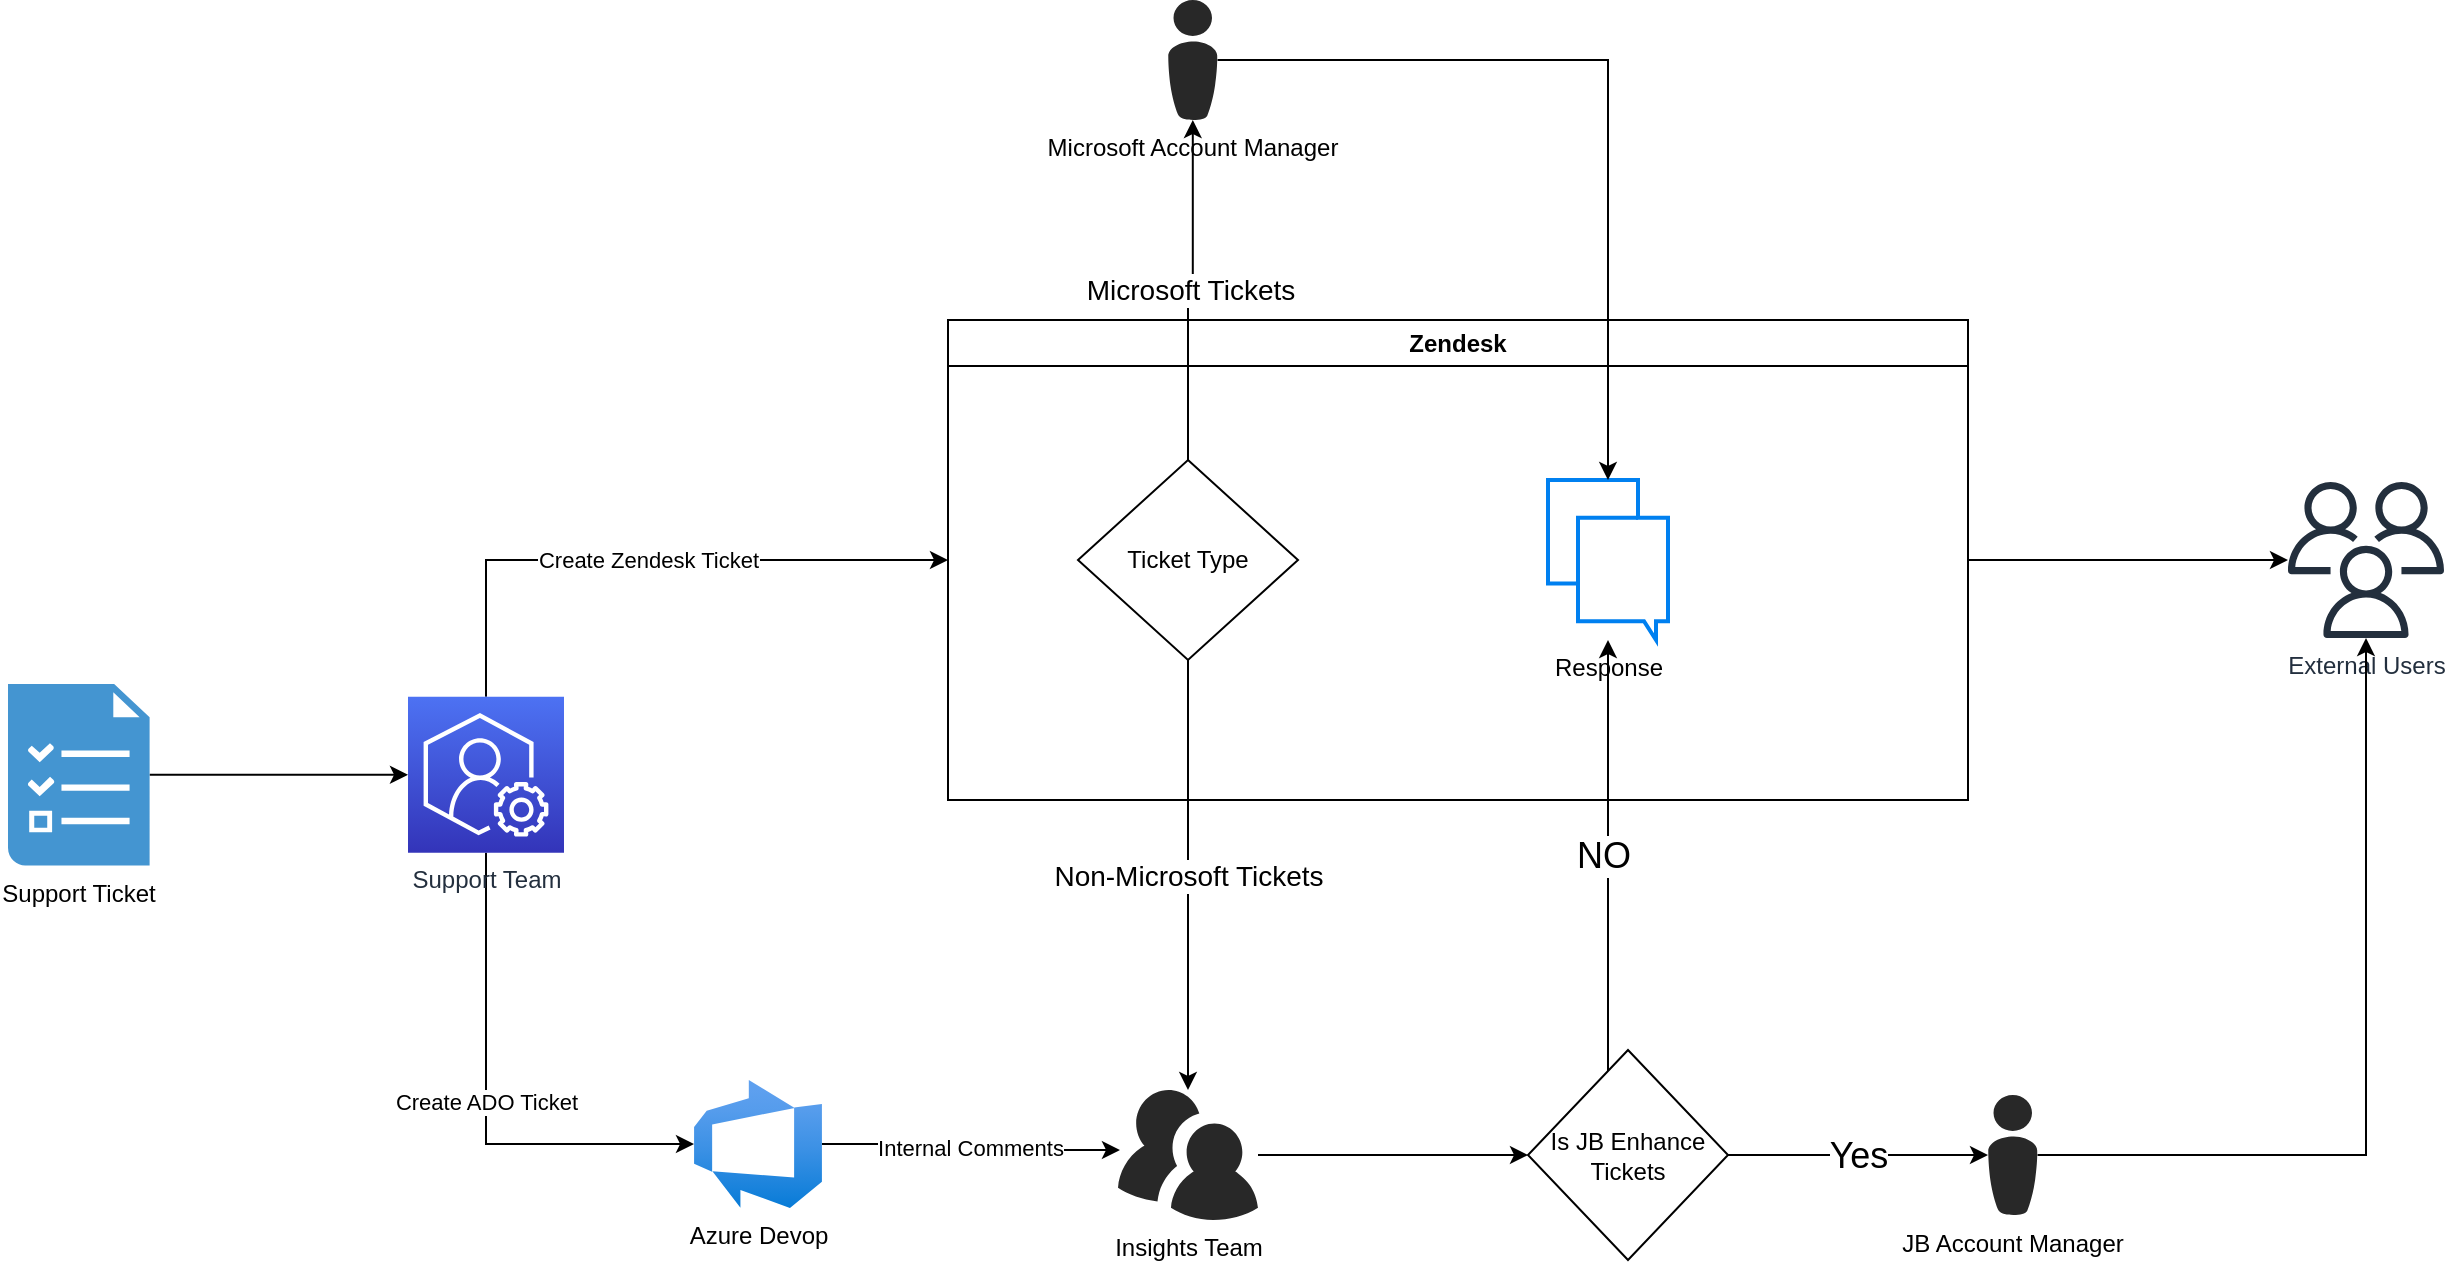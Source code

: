 <mxfile version="21.6.6" type="github">
  <diagram name="Page-1" id="j8XDTk1O6crs8ro1E1MK">
    <mxGraphModel dx="1674" dy="1900" grid="1" gridSize="10" guides="1" tooltips="1" connect="1" arrows="1" fold="1" page="1" pageScale="1" pageWidth="850" pageHeight="1100" math="0" shadow="0">
      <root>
        <mxCell id="0" />
        <mxCell id="1" parent="0" />
        <mxCell id="67bRHwtYdP7saROfKDs8-5" style="edgeStyle=orthogonalEdgeStyle;rounded=0;orthogonalLoop=1;jettySize=auto;html=1;" edge="1" parent="1" source="67bRHwtYdP7saROfKDs8-4" target="67bRHwtYdP7saROfKDs8-7">
          <mxGeometry relative="1" as="geometry">
            <mxPoint x="250" y="323.7" as="targetPoint" />
          </mxGeometry>
        </mxCell>
        <mxCell id="67bRHwtYdP7saROfKDs8-4" value="Support Ticket" style="shadow=0;dashed=0;html=1;strokeColor=none;fillColor=#4495D1;labelPosition=center;verticalLabelPosition=bottom;verticalAlign=top;align=center;outlineConnect=0;shape=mxgraph.veeam.tasks;" vertex="1" parent="1">
          <mxGeometry x="50" y="282" width="70.8" height="90.8" as="geometry" />
        </mxCell>
        <mxCell id="67bRHwtYdP7saROfKDs8-9" value="Create ADO Ticket" style="edgeStyle=orthogonalEdgeStyle;rounded=0;orthogonalLoop=1;jettySize=auto;html=1;" edge="1" parent="1" source="67bRHwtYdP7saROfKDs8-7" target="67bRHwtYdP7saROfKDs8-8">
          <mxGeometry relative="1" as="geometry">
            <Array as="points">
              <mxPoint x="289" y="512" />
            </Array>
          </mxGeometry>
        </mxCell>
        <mxCell id="67bRHwtYdP7saROfKDs8-11" value="Create Zendesk Ticket" style="edgeStyle=orthogonalEdgeStyle;rounded=0;orthogonalLoop=1;jettySize=auto;html=1;entryX=0;entryY=0.5;entryDx=0;entryDy=0;" edge="1" parent="1" source="67bRHwtYdP7saROfKDs8-7" target="67bRHwtYdP7saROfKDs8-25">
          <mxGeometry relative="1" as="geometry">
            <mxPoint x="470" y="180" as="targetPoint" />
            <Array as="points">
              <mxPoint x="289" y="220" />
              <mxPoint x="520" y="220" />
            </Array>
          </mxGeometry>
        </mxCell>
        <mxCell id="67bRHwtYdP7saROfKDs8-7" value="Support Team" style="sketch=0;points=[[0,0,0],[0.25,0,0],[0.5,0,0],[0.75,0,0],[1,0,0],[0,1,0],[0.25,1,0],[0.5,1,0],[0.75,1,0],[1,1,0],[0,0.25,0],[0,0.5,0],[0,0.75,0],[1,0.25,0],[1,0.5,0],[1,0.75,0]];outlineConnect=0;fontColor=#232F3E;gradientColor=#4D72F3;gradientDirection=north;fillColor=#3334B9;strokeColor=#ffffff;dashed=0;verticalLabelPosition=bottom;verticalAlign=top;align=center;html=1;fontSize=12;fontStyle=0;aspect=fixed;shape=mxgraph.aws4.resourceIcon;resIcon=mxgraph.aws4.support;" vertex="1" parent="1">
          <mxGeometry x="250" y="288.4" width="78" height="78" as="geometry" />
        </mxCell>
        <mxCell id="67bRHwtYdP7saROfKDs8-39" value="Internal Comments" style="edgeStyle=orthogonalEdgeStyle;rounded=0;orthogonalLoop=1;jettySize=auto;html=1;entryX=0.014;entryY=0.462;entryDx=0;entryDy=0;entryPerimeter=0;" edge="1" parent="1" source="67bRHwtYdP7saROfKDs8-8" target="67bRHwtYdP7saROfKDs8-31">
          <mxGeometry relative="1" as="geometry" />
        </mxCell>
        <mxCell id="67bRHwtYdP7saROfKDs8-8" value="Azure Devop" style="image;aspect=fixed;html=1;points=[];align=center;fontSize=12;image=img/lib/azure2/devops/Azure_DevOps.svg;" vertex="1" parent="1">
          <mxGeometry x="393" y="480" width="64" height="64" as="geometry" />
        </mxCell>
        <mxCell id="67bRHwtYdP7saROfKDs8-40" style="edgeStyle=orthogonalEdgeStyle;rounded=0;orthogonalLoop=1;jettySize=auto;html=1;" edge="1" parent="1" source="67bRHwtYdP7saROfKDs8-25" target="67bRHwtYdP7saROfKDs8-26">
          <mxGeometry relative="1" as="geometry" />
        </mxCell>
        <mxCell id="67bRHwtYdP7saROfKDs8-25" value="Zendesk" style="swimlane;whiteSpace=wrap;html=1;" vertex="1" parent="1">
          <mxGeometry x="520" y="100" width="510" height="240" as="geometry" />
        </mxCell>
        <mxCell id="67bRHwtYdP7saROfKDs8-16" value="Ticket Type" style="rhombus;whiteSpace=wrap;html=1;" vertex="1" parent="67bRHwtYdP7saROfKDs8-25">
          <mxGeometry x="65" y="70" width="110" height="100" as="geometry" />
        </mxCell>
        <mxCell id="67bRHwtYdP7saROfKDs8-27" value="Response" style="html=1;verticalLabelPosition=bottom;align=center;labelBackgroundColor=#ffffff;verticalAlign=top;strokeWidth=2;strokeColor=#0080F0;shadow=0;dashed=0;shape=mxgraph.ios7.icons.messages;" vertex="1" parent="67bRHwtYdP7saROfKDs8-25">
          <mxGeometry x="300" y="80" width="60" height="80" as="geometry" />
        </mxCell>
        <mxCell id="67bRHwtYdP7saROfKDs8-26" value="External Users" style="sketch=0;outlineConnect=0;fontColor=#232F3E;gradientColor=none;fillColor=#232F3D;strokeColor=none;dashed=0;verticalLabelPosition=bottom;verticalAlign=top;align=center;html=1;fontSize=12;fontStyle=0;aspect=fixed;pointerEvents=1;shape=mxgraph.aws4.users;" vertex="1" parent="1">
          <mxGeometry x="1190" y="181" width="78" height="78" as="geometry" />
        </mxCell>
        <mxCell id="67bRHwtYdP7saROfKDs8-43" style="edgeStyle=orthogonalEdgeStyle;rounded=0;orthogonalLoop=1;jettySize=auto;html=1;" edge="1" parent="1" source="67bRHwtYdP7saROfKDs8-31" target="67bRHwtYdP7saROfKDs8-41">
          <mxGeometry relative="1" as="geometry" />
        </mxCell>
        <mxCell id="67bRHwtYdP7saROfKDs8-31" value="Insights Team" style="verticalLabelPosition=bottom;sketch=0;html=1;fillColor=#282828;strokeColor=none;verticalAlign=top;pointerEvents=1;align=center;shape=mxgraph.cisco_safe.people_places_things_icons.icon9;" vertex="1" parent="1">
          <mxGeometry x="605" y="485" width="70" height="65" as="geometry" />
        </mxCell>
        <mxCell id="67bRHwtYdP7saROfKDs8-37" style="edgeStyle=orthogonalEdgeStyle;rounded=0;orthogonalLoop=1;jettySize=auto;html=1;" edge="1" parent="1" source="67bRHwtYdP7saROfKDs8-14" target="67bRHwtYdP7saROfKDs8-27">
          <mxGeometry relative="1" as="geometry" />
        </mxCell>
        <mxCell id="67bRHwtYdP7saROfKDs8-14" value="Microsoft Account Manager" style="verticalLabelPosition=bottom;sketch=0;html=1;fillColor=#282828;strokeColor=none;verticalAlign=top;pointerEvents=1;align=center;shape=mxgraph.cisco_safe.people_places_things_icons.icon8;" vertex="1" parent="1">
          <mxGeometry x="630" y="-60" width="24.75" height="60" as="geometry" />
        </mxCell>
        <mxCell id="67bRHwtYdP7saROfKDs8-34" value="&lt;font style=&quot;font-size: 14px;&quot;&gt;Non-Microsoft Tickets&lt;/font&gt;" style="edgeStyle=orthogonalEdgeStyle;rounded=0;orthogonalLoop=1;jettySize=auto;html=1;" edge="1" parent="1" source="67bRHwtYdP7saROfKDs8-16" target="67bRHwtYdP7saROfKDs8-31">
          <mxGeometry relative="1" as="geometry">
            <Array as="points">
              <mxPoint x="640" y="420" />
              <mxPoint x="640" y="420" />
            </Array>
          </mxGeometry>
        </mxCell>
        <mxCell id="67bRHwtYdP7saROfKDs8-35" value="&lt;font style=&quot;font-size: 14px;&quot;&gt;Microsoft Tickets&lt;/font&gt;" style="edgeStyle=orthogonalEdgeStyle;rounded=0;orthogonalLoop=1;jettySize=auto;html=1;" edge="1" parent="1" source="67bRHwtYdP7saROfKDs8-16" target="67bRHwtYdP7saROfKDs8-14">
          <mxGeometry relative="1" as="geometry" />
        </mxCell>
        <mxCell id="67bRHwtYdP7saROfKDs8-45" value="&lt;font style=&quot;font-size: 18px;&quot;&gt;Yes&lt;/font&gt;" style="edgeStyle=orthogonalEdgeStyle;rounded=0;orthogonalLoop=1;jettySize=auto;html=1;" edge="1" parent="1" source="67bRHwtYdP7saROfKDs8-41" target="67bRHwtYdP7saROfKDs8-44">
          <mxGeometry relative="1" as="geometry" />
        </mxCell>
        <mxCell id="67bRHwtYdP7saROfKDs8-47" value="&lt;font style=&quot;font-size: 18px;&quot;&gt;NO&amp;nbsp;&lt;/font&gt;" style="edgeStyle=orthogonalEdgeStyle;rounded=0;orthogonalLoop=1;jettySize=auto;html=1;" edge="1" parent="1" source="67bRHwtYdP7saROfKDs8-41" target="67bRHwtYdP7saROfKDs8-27">
          <mxGeometry relative="1" as="geometry">
            <Array as="points">
              <mxPoint x="850" y="410" />
              <mxPoint x="850" y="410" />
            </Array>
          </mxGeometry>
        </mxCell>
        <mxCell id="67bRHwtYdP7saROfKDs8-41" value="Is JB Enhance Tickets" style="rhombus;whiteSpace=wrap;html=1;" vertex="1" parent="1">
          <mxGeometry x="810" y="465" width="100" height="105" as="geometry" />
        </mxCell>
        <mxCell id="67bRHwtYdP7saROfKDs8-46" style="edgeStyle=orthogonalEdgeStyle;rounded=0;orthogonalLoop=1;jettySize=auto;html=1;" edge="1" parent="1" source="67bRHwtYdP7saROfKDs8-44" target="67bRHwtYdP7saROfKDs8-26">
          <mxGeometry relative="1" as="geometry" />
        </mxCell>
        <mxCell id="67bRHwtYdP7saROfKDs8-44" value="JB Account Manager" style="verticalLabelPosition=bottom;sketch=0;html=1;fillColor=#282828;strokeColor=none;verticalAlign=top;pointerEvents=1;align=center;shape=mxgraph.cisco_safe.people_places_things_icons.icon8;" vertex="1" parent="1">
          <mxGeometry x="1040" y="487.5" width="24.75" height="60" as="geometry" />
        </mxCell>
      </root>
    </mxGraphModel>
  </diagram>
</mxfile>

